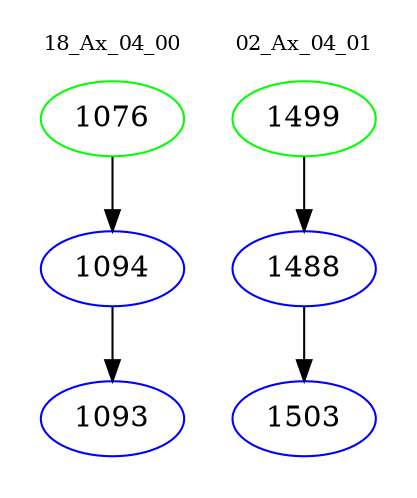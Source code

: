 digraph{
subgraph cluster_0 {
color = white
label = "18_Ax_04_00";
fontsize=10;
T0_1076 [label="1076", color="green"]
T0_1076 -> T0_1094 [color="black"]
T0_1094 [label="1094", color="blue"]
T0_1094 -> T0_1093 [color="black"]
T0_1093 [label="1093", color="blue"]
}
subgraph cluster_1 {
color = white
label = "02_Ax_04_01";
fontsize=10;
T1_1499 [label="1499", color="green"]
T1_1499 -> T1_1488 [color="black"]
T1_1488 [label="1488", color="blue"]
T1_1488 -> T1_1503 [color="black"]
T1_1503 [label="1503", color="blue"]
}
}
